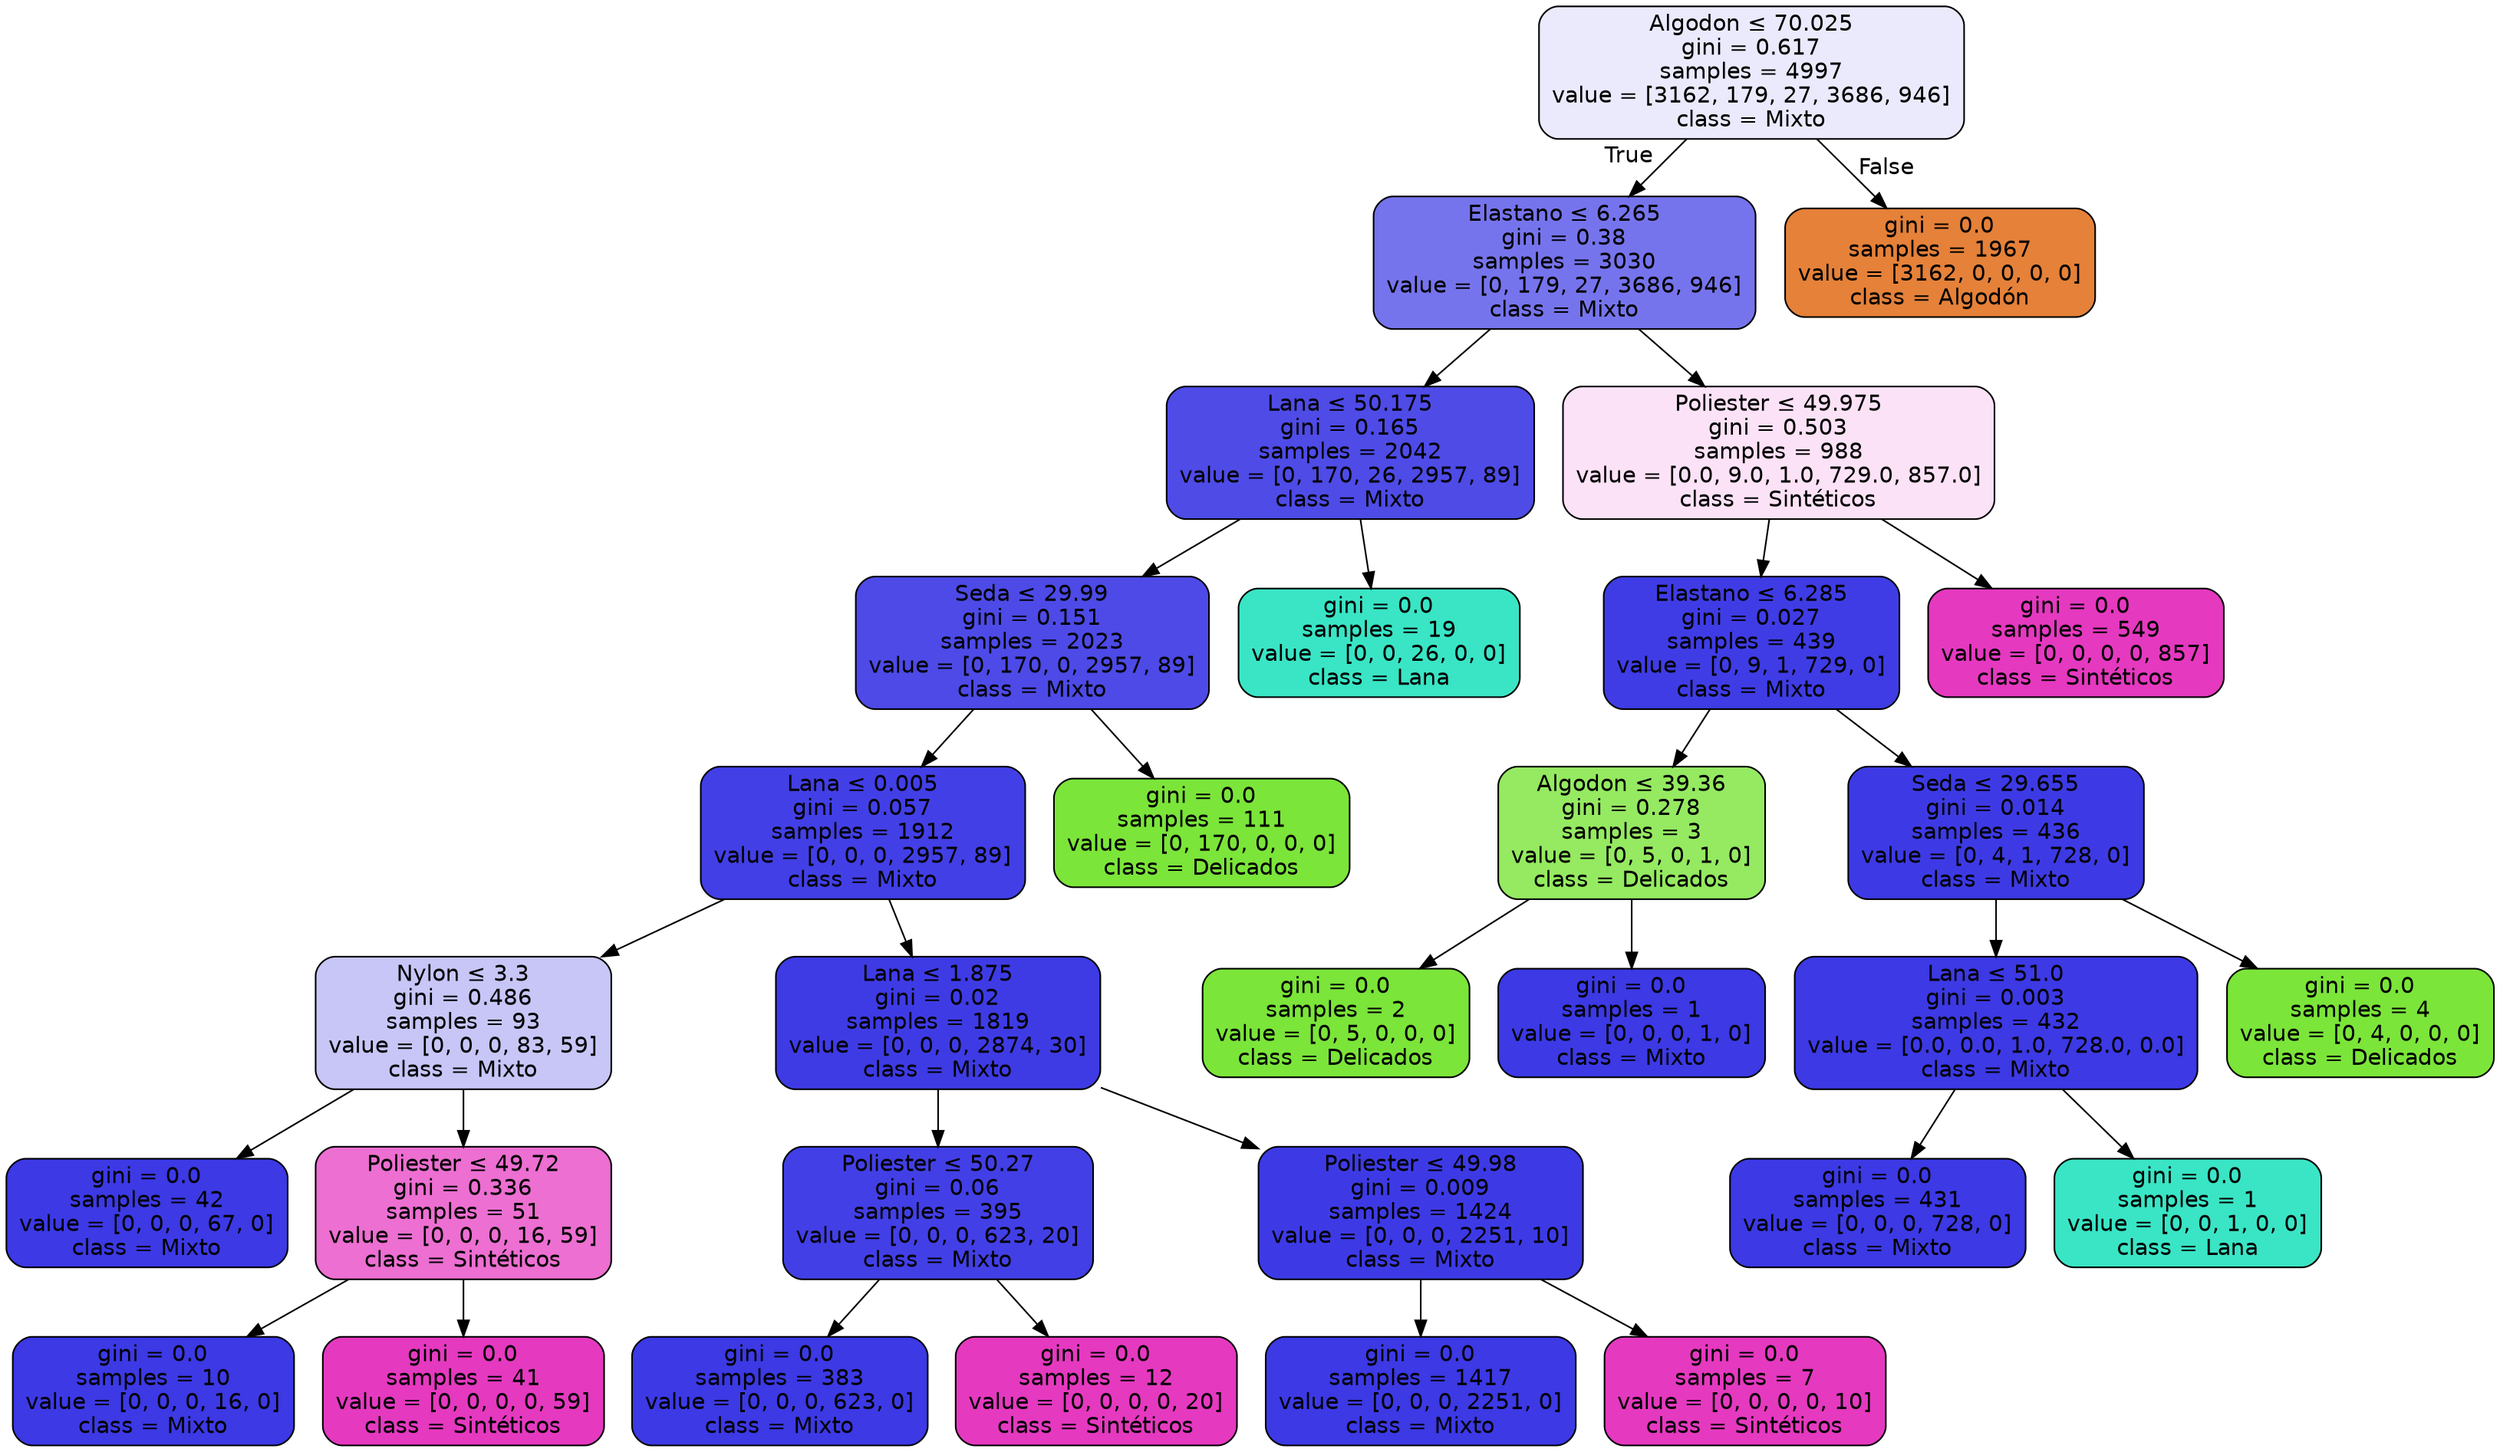 digraph Tree {
node [shape=box, style="filled, rounded", color="black", fontname="helvetica"] ;
edge [fontname="helvetica"] ;
0 [label=<Algodon &le; 70.025<br/>gini = 0.617<br/>samples = 4997<br/>value = [3162, 179, 27, 3686, 946]<br/>class = Mixto>, fillcolor="#eaeafc"] ;
1 [label=<Elastano &le; 6.265<br/>gini = 0.38<br/>samples = 3030<br/>value = [0, 179, 27, 3686, 946]<br/>class = Mixto>, fillcolor="#7674ed"] ;
0 -> 1 [labeldistance=2.5, labelangle=45, headlabel="True"] ;
2 [label=<Lana &le; 50.175<br/>gini = 0.165<br/>samples = 2042<br/>value = [0, 170, 26, 2957, 89]<br/>class = Mixto>, fillcolor="#4e4be7"] ;
1 -> 2 ;
3 [label=<Seda &le; 29.99<br/>gini = 0.151<br/>samples = 2023<br/>value = [0, 170, 0, 2957, 89]<br/>class = Mixto>, fillcolor="#4d4ae7"] ;
2 -> 3 ;
4 [label=<Lana &le; 0.005<br/>gini = 0.057<br/>samples = 1912<br/>value = [0, 0, 0, 2957, 89]<br/>class = Mixto>, fillcolor="#423fe6"] ;
3 -> 4 ;
5 [label=<Nylon &le; 3.3<br/>gini = 0.486<br/>samples = 93<br/>value = [0, 0, 0, 83, 59]<br/>class = Mixto>, fillcolor="#c7c6f7"] ;
4 -> 5 ;
6 [label=<gini = 0.0<br/>samples = 42<br/>value = [0, 0, 0, 67, 0]<br/>class = Mixto>, fillcolor="#3c39e5"] ;
5 -> 6 ;
7 [label=<Poliester &le; 49.72<br/>gini = 0.336<br/>samples = 51<br/>value = [0, 0, 0, 16, 59]<br/>class = Sintéticos>, fillcolor="#ec6fd1"] ;
5 -> 7 ;
8 [label=<gini = 0.0<br/>samples = 10<br/>value = [0, 0, 0, 16, 0]<br/>class = Mixto>, fillcolor="#3c39e5"] ;
7 -> 8 ;
9 [label=<gini = 0.0<br/>samples = 41<br/>value = [0, 0, 0, 0, 59]<br/>class = Sintéticos>, fillcolor="#e539c0"] ;
7 -> 9 ;
10 [label=<Lana &le; 1.875<br/>gini = 0.02<br/>samples = 1819<br/>value = [0, 0, 0, 2874, 30]<br/>class = Mixto>, fillcolor="#3e3be5"] ;
4 -> 10 ;
11 [label=<Poliester &le; 50.27<br/>gini = 0.06<br/>samples = 395<br/>value = [0, 0, 0, 623, 20]<br/>class = Mixto>, fillcolor="#423fe6"] ;
10 -> 11 ;
12 [label=<gini = 0.0<br/>samples = 383<br/>value = [0, 0, 0, 623, 0]<br/>class = Mixto>, fillcolor="#3c39e5"] ;
11 -> 12 ;
13 [label=<gini = 0.0<br/>samples = 12<br/>value = [0, 0, 0, 0, 20]<br/>class = Sintéticos>, fillcolor="#e539c0"] ;
11 -> 13 ;
14 [label=<Poliester &le; 49.98<br/>gini = 0.009<br/>samples = 1424<br/>value = [0, 0, 0, 2251, 10]<br/>class = Mixto>, fillcolor="#3d3ae5"] ;
10 -> 14 ;
15 [label=<gini = 0.0<br/>samples = 1417<br/>value = [0, 0, 0, 2251, 0]<br/>class = Mixto>, fillcolor="#3c39e5"] ;
14 -> 15 ;
16 [label=<gini = 0.0<br/>samples = 7<br/>value = [0, 0, 0, 0, 10]<br/>class = Sintéticos>, fillcolor="#e539c0"] ;
14 -> 16 ;
17 [label=<gini = 0.0<br/>samples = 111<br/>value = [0, 170, 0, 0, 0]<br/>class = Delicados>, fillcolor="#7be539"] ;
3 -> 17 ;
18 [label=<gini = 0.0<br/>samples = 19<br/>value = [0, 0, 26, 0, 0]<br/>class = Lana>, fillcolor="#39e5c5"] ;
2 -> 18 ;
19 [label=<Poliester &le; 49.975<br/>gini = 0.503<br/>samples = 988<br/>value = [0.0, 9.0, 1.0, 729.0, 857.0]<br/>class = Sintéticos>, fillcolor="#fbe2f6"] ;
1 -> 19 ;
20 [label=<Elastano &le; 6.285<br/>gini = 0.027<br/>samples = 439<br/>value = [0, 9, 1, 729, 0]<br/>class = Mixto>, fillcolor="#3f3ce5"] ;
19 -> 20 ;
21 [label=<Algodon &le; 39.36<br/>gini = 0.278<br/>samples = 3<br/>value = [0, 5, 0, 1, 0]<br/>class = Delicados>, fillcolor="#95ea61"] ;
20 -> 21 ;
22 [label=<gini = 0.0<br/>samples = 2<br/>value = [0, 5, 0, 0, 0]<br/>class = Delicados>, fillcolor="#7be539"] ;
21 -> 22 ;
23 [label=<gini = 0.0<br/>samples = 1<br/>value = [0, 0, 0, 1, 0]<br/>class = Mixto>, fillcolor="#3c39e5"] ;
21 -> 23 ;
24 [label=<Seda &le; 29.655<br/>gini = 0.014<br/>samples = 436<br/>value = [0, 4, 1, 728, 0]<br/>class = Mixto>, fillcolor="#3d3ae5"] ;
20 -> 24 ;
25 [label=<Lana &le; 51.0<br/>gini = 0.003<br/>samples = 432<br/>value = [0.0, 0.0, 1.0, 728.0, 0.0]<br/>class = Mixto>, fillcolor="#3c39e5"] ;
24 -> 25 ;
26 [label=<gini = 0.0<br/>samples = 431<br/>value = [0, 0, 0, 728, 0]<br/>class = Mixto>, fillcolor="#3c39e5"] ;
25 -> 26 ;
27 [label=<gini = 0.0<br/>samples = 1<br/>value = [0, 0, 1, 0, 0]<br/>class = Lana>, fillcolor="#39e5c5"] ;
25 -> 27 ;
28 [label=<gini = 0.0<br/>samples = 4<br/>value = [0, 4, 0, 0, 0]<br/>class = Delicados>, fillcolor="#7be539"] ;
24 -> 28 ;
29 [label=<gini = 0.0<br/>samples = 549<br/>value = [0, 0, 0, 0, 857]<br/>class = Sintéticos>, fillcolor="#e539c0"] ;
19 -> 29 ;
30 [label=<gini = 0.0<br/>samples = 1967<br/>value = [3162, 0, 0, 0, 0]<br/>class = Algodón>, fillcolor="#e58139"] ;
0 -> 30 [labeldistance=2.5, labelangle=-45, headlabel="False"] ;
}